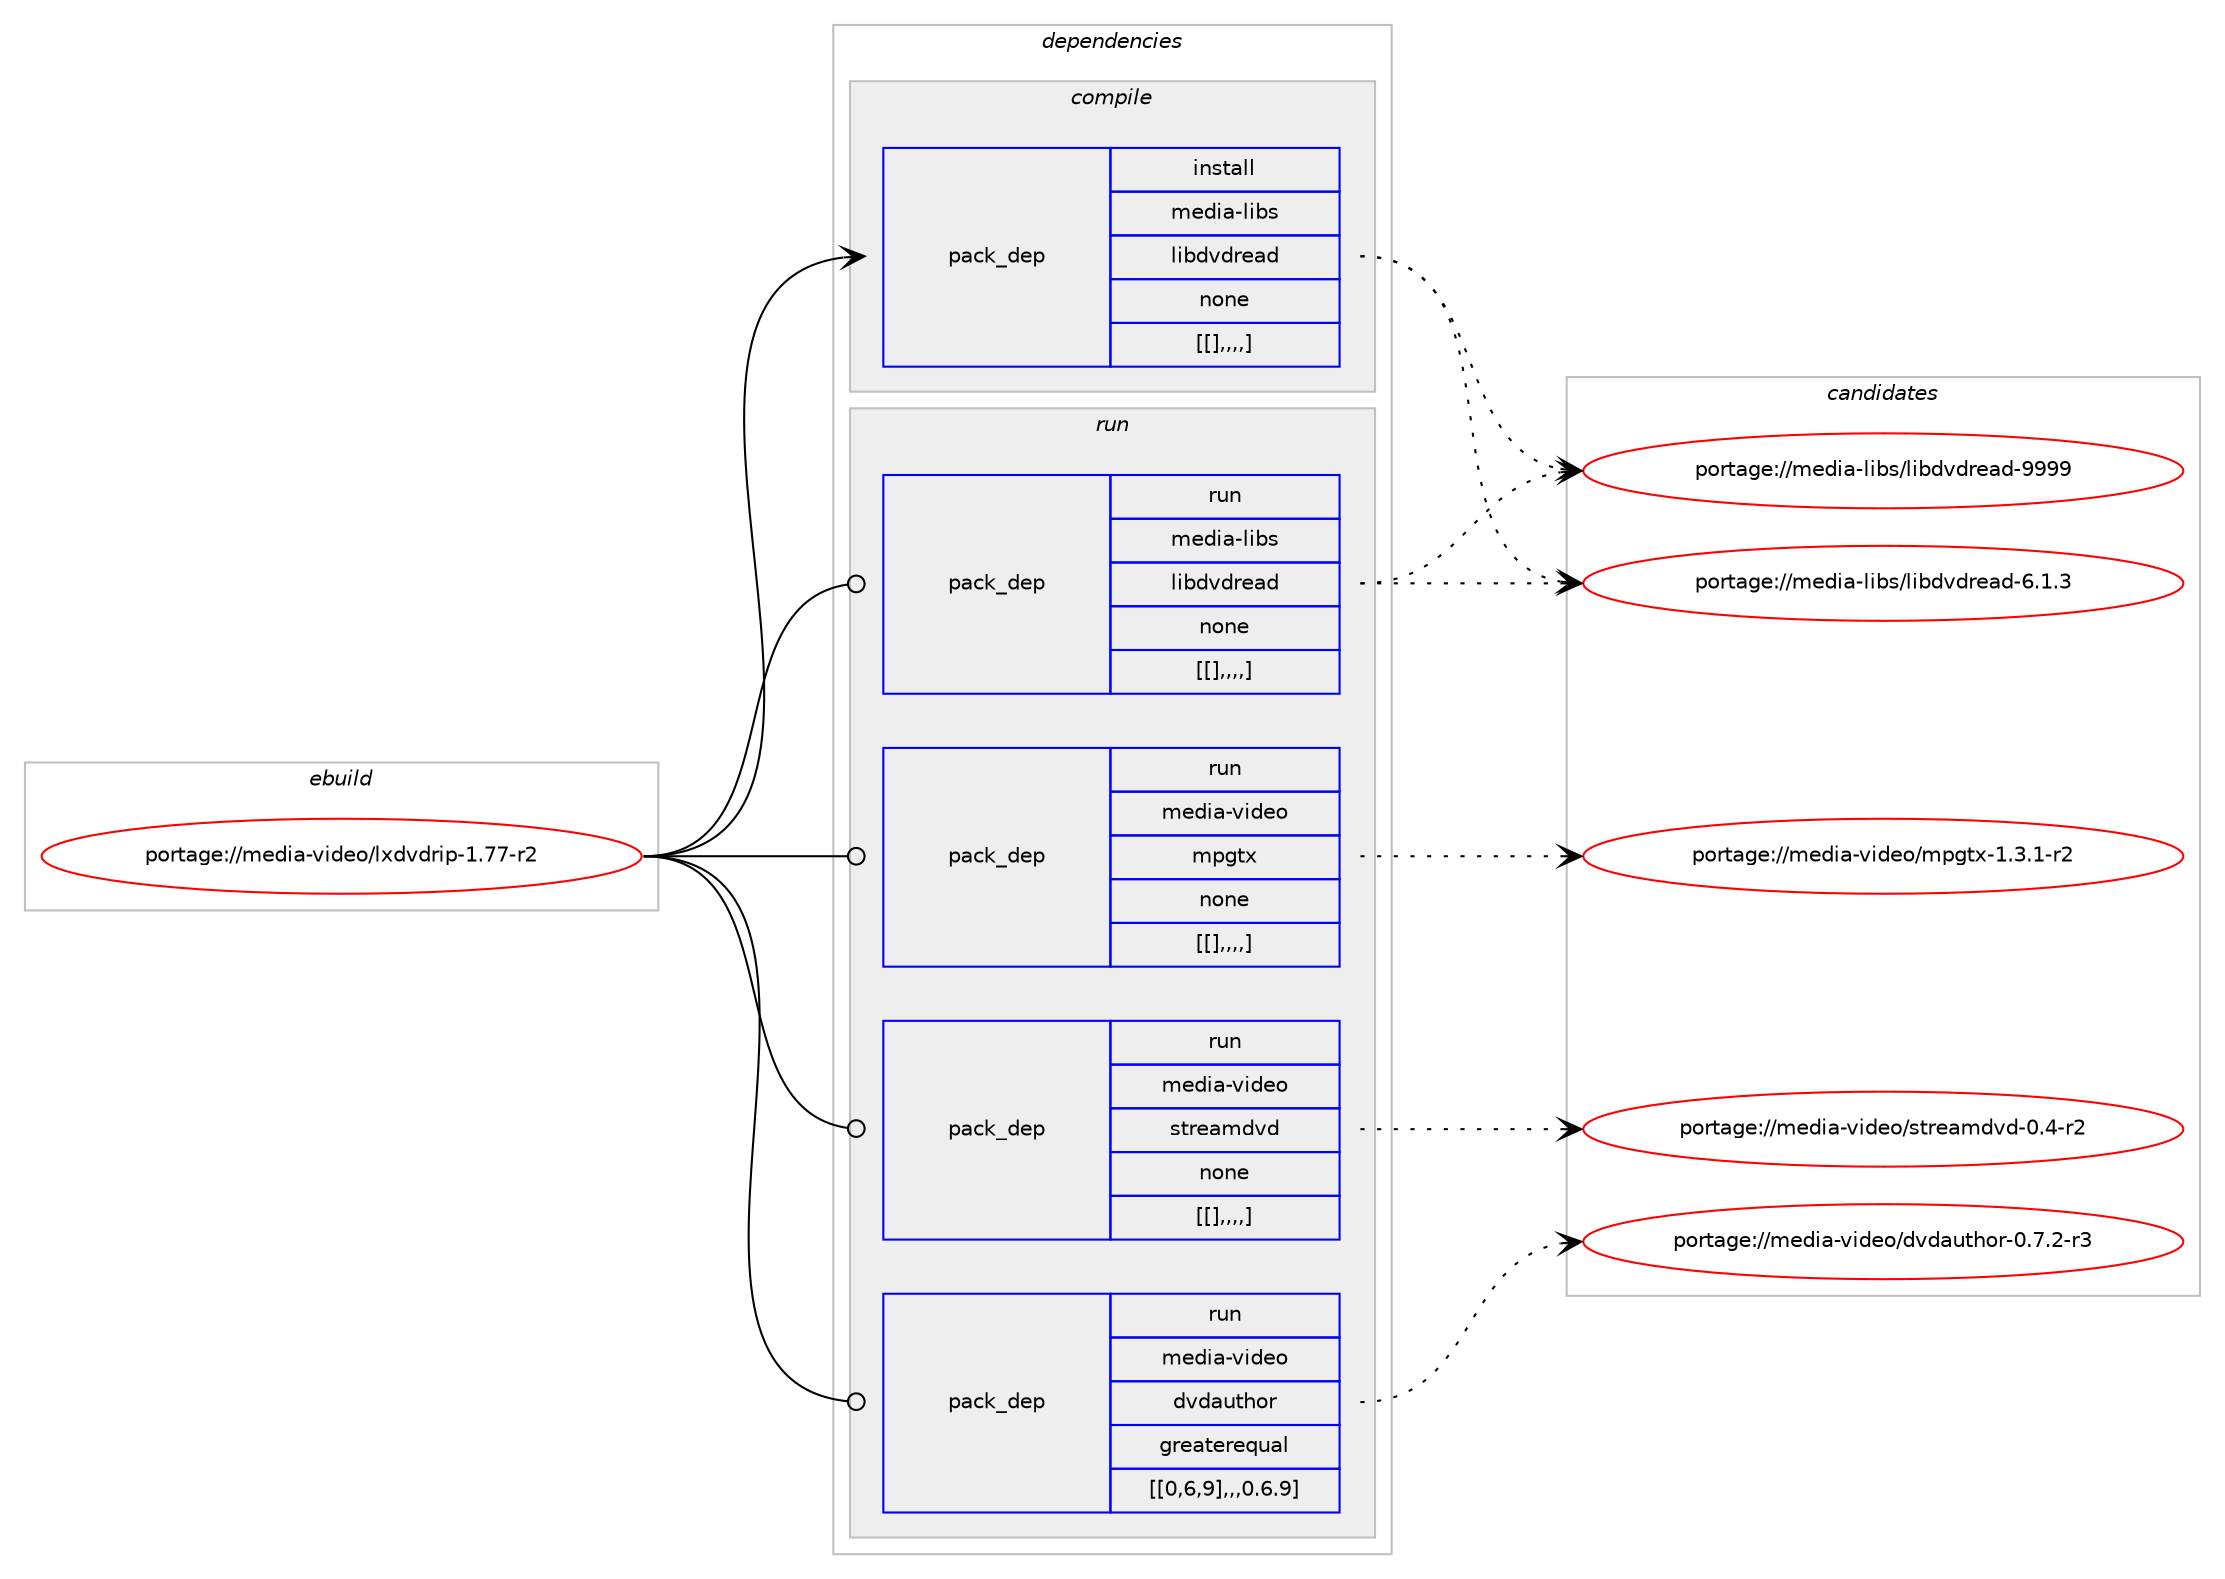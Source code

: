 digraph prolog {

# *************
# Graph options
# *************

newrank=true;
concentrate=true;
compound=true;
graph [rankdir=LR,fontname=Helvetica,fontsize=10,ranksep=1.5];#, ranksep=2.5, nodesep=0.2];
edge  [arrowhead=vee];
node  [fontname=Helvetica,fontsize=10];

# **********
# The ebuild
# **********

subgraph cluster_leftcol {
color=gray;
label=<<i>ebuild</i>>;
id [label="portage://media-video/lxdvdrip-1.77-r2", color=red, width=4, href="../media-video/lxdvdrip-1.77-r2.svg"];
}

# ****************
# The dependencies
# ****************

subgraph cluster_midcol {
color=gray;
label=<<i>dependencies</i>>;
subgraph cluster_compile {
fillcolor="#eeeeee";
style=filled;
label=<<i>compile</i>>;
subgraph pack256190 {
dependency347555 [label=<<TABLE BORDER="0" CELLBORDER="1" CELLSPACING="0" CELLPADDING="4" WIDTH="220"><TR><TD ROWSPAN="6" CELLPADDING="30">pack_dep</TD></TR><TR><TD WIDTH="110">install</TD></TR><TR><TD>media-libs</TD></TR><TR><TD>libdvdread</TD></TR><TR><TD>none</TD></TR><TR><TD>[[],,,,]</TD></TR></TABLE>>, shape=none, color=blue];
}
id:e -> dependency347555:w [weight=20,style="solid",arrowhead="vee"];
}
subgraph cluster_compileandrun {
fillcolor="#eeeeee";
style=filled;
label=<<i>compile and run</i>>;
}
subgraph cluster_run {
fillcolor="#eeeeee";
style=filled;
label=<<i>run</i>>;
subgraph pack256191 {
dependency347556 [label=<<TABLE BORDER="0" CELLBORDER="1" CELLSPACING="0" CELLPADDING="4" WIDTH="220"><TR><TD ROWSPAN="6" CELLPADDING="30">pack_dep</TD></TR><TR><TD WIDTH="110">run</TD></TR><TR><TD>media-libs</TD></TR><TR><TD>libdvdread</TD></TR><TR><TD>none</TD></TR><TR><TD>[[],,,,]</TD></TR></TABLE>>, shape=none, color=blue];
}
id:e -> dependency347556:w [weight=20,style="solid",arrowhead="odot"];
subgraph pack256192 {
dependency347557 [label=<<TABLE BORDER="0" CELLBORDER="1" CELLSPACING="0" CELLPADDING="4" WIDTH="220"><TR><TD ROWSPAN="6" CELLPADDING="30">pack_dep</TD></TR><TR><TD WIDTH="110">run</TD></TR><TR><TD>media-video</TD></TR><TR><TD>dvdauthor</TD></TR><TR><TD>greaterequal</TD></TR><TR><TD>[[0,6,9],,,0.6.9]</TD></TR></TABLE>>, shape=none, color=blue];
}
id:e -> dependency347557:w [weight=20,style="solid",arrowhead="odot"];
subgraph pack256193 {
dependency347558 [label=<<TABLE BORDER="0" CELLBORDER="1" CELLSPACING="0" CELLPADDING="4" WIDTH="220"><TR><TD ROWSPAN="6" CELLPADDING="30">pack_dep</TD></TR><TR><TD WIDTH="110">run</TD></TR><TR><TD>media-video</TD></TR><TR><TD>mpgtx</TD></TR><TR><TD>none</TD></TR><TR><TD>[[],,,,]</TD></TR></TABLE>>, shape=none, color=blue];
}
id:e -> dependency347558:w [weight=20,style="solid",arrowhead="odot"];
subgraph pack256194 {
dependency347559 [label=<<TABLE BORDER="0" CELLBORDER="1" CELLSPACING="0" CELLPADDING="4" WIDTH="220"><TR><TD ROWSPAN="6" CELLPADDING="30">pack_dep</TD></TR><TR><TD WIDTH="110">run</TD></TR><TR><TD>media-video</TD></TR><TR><TD>streamdvd</TD></TR><TR><TD>none</TD></TR><TR><TD>[[],,,,]</TD></TR></TABLE>>, shape=none, color=blue];
}
id:e -> dependency347559:w [weight=20,style="solid",arrowhead="odot"];
}
}

# **************
# The candidates
# **************

subgraph cluster_choices {
rank=same;
color=gray;
label=<<i>candidates</i>>;

subgraph choice256190 {
color=black;
nodesep=1;
choice1091011001059745108105981154710810598100118100114101971004557575757 [label="portage://media-libs/libdvdread-9999", color=red, width=4,href="../media-libs/libdvdread-9999.svg"];
choice109101100105974510810598115471081059810011810011410197100455446494651 [label="portage://media-libs/libdvdread-6.1.3", color=red, width=4,href="../media-libs/libdvdread-6.1.3.svg"];
dependency347555:e -> choice1091011001059745108105981154710810598100118100114101971004557575757:w [style=dotted,weight="100"];
dependency347555:e -> choice109101100105974510810598115471081059810011810011410197100455446494651:w [style=dotted,weight="100"];
}
subgraph choice256191 {
color=black;
nodesep=1;
choice1091011001059745108105981154710810598100118100114101971004557575757 [label="portage://media-libs/libdvdread-9999", color=red, width=4,href="../media-libs/libdvdread-9999.svg"];
choice109101100105974510810598115471081059810011810011410197100455446494651 [label="portage://media-libs/libdvdread-6.1.3", color=red, width=4,href="../media-libs/libdvdread-6.1.3.svg"];
dependency347556:e -> choice1091011001059745108105981154710810598100118100114101971004557575757:w [style=dotted,weight="100"];
dependency347556:e -> choice109101100105974510810598115471081059810011810011410197100455446494651:w [style=dotted,weight="100"];
}
subgraph choice256192 {
color=black;
nodesep=1;
choice109101100105974511810510010111147100118100971171161041111144548465546504511451 [label="portage://media-video/dvdauthor-0.7.2-r3", color=red, width=4,href="../media-video/dvdauthor-0.7.2-r3.svg"];
dependency347557:e -> choice109101100105974511810510010111147100118100971171161041111144548465546504511451:w [style=dotted,weight="100"];
}
subgraph choice256193 {
color=black;
nodesep=1;
choice1091011001059745118105100101111471091121031161204549465146494511450 [label="portage://media-video/mpgtx-1.3.1-r2", color=red, width=4,href="../media-video/mpgtx-1.3.1-r2.svg"];
dependency347558:e -> choice1091011001059745118105100101111471091121031161204549465146494511450:w [style=dotted,weight="100"];
}
subgraph choice256194 {
color=black;
nodesep=1;
choice10910110010597451181051001011114711511611410197109100118100454846524511450 [label="portage://media-video/streamdvd-0.4-r2", color=red, width=4,href="../media-video/streamdvd-0.4-r2.svg"];
dependency347559:e -> choice10910110010597451181051001011114711511611410197109100118100454846524511450:w [style=dotted,weight="100"];
}
}

}
